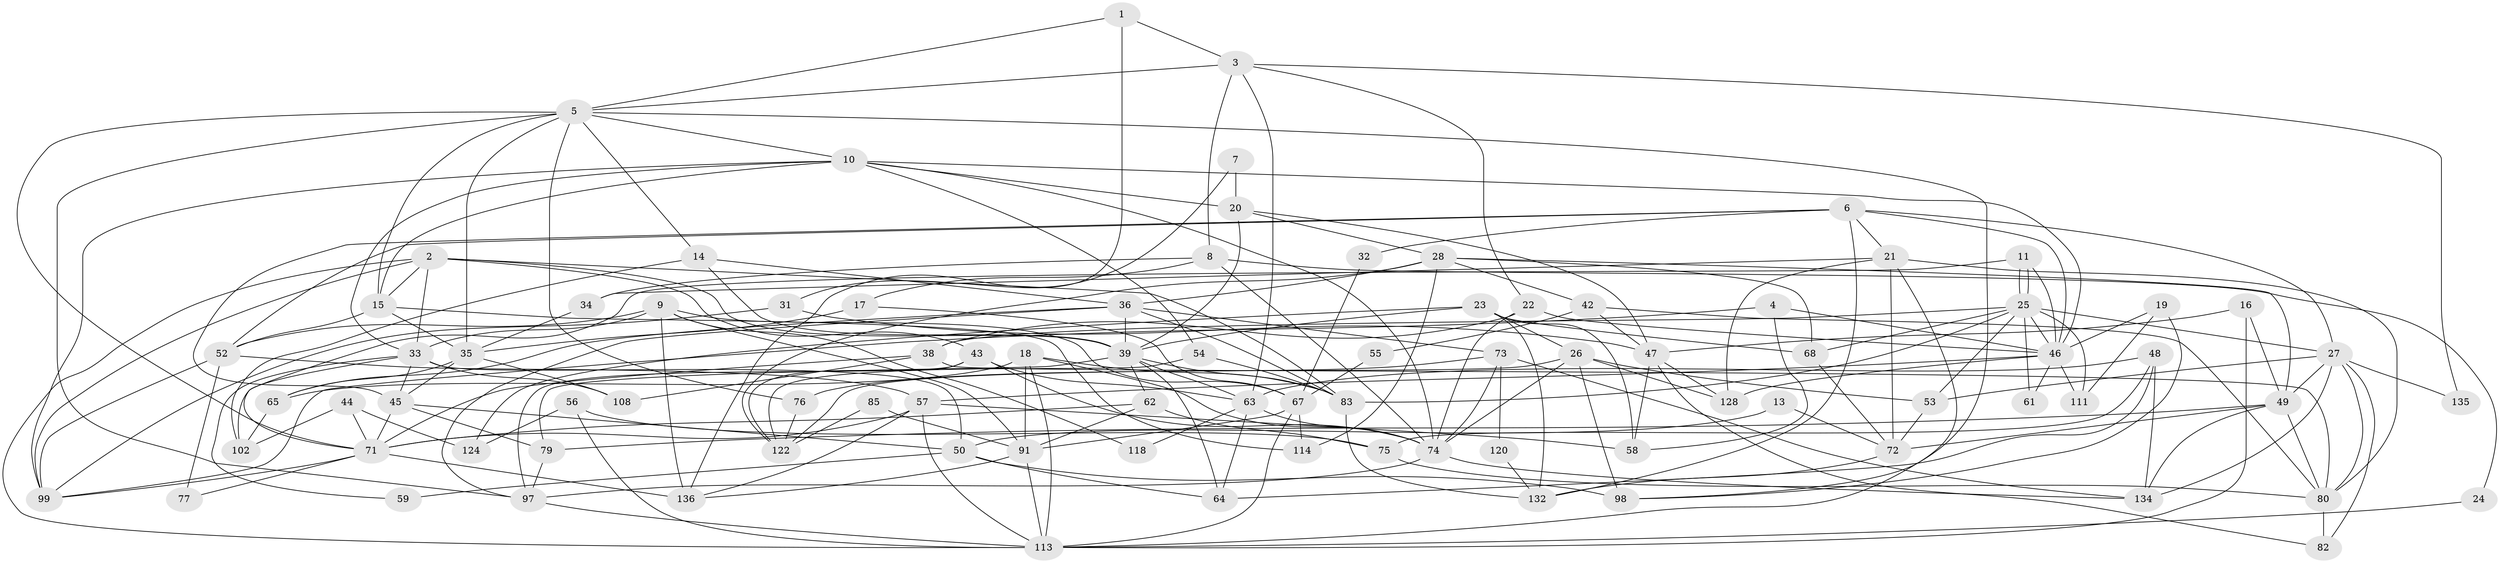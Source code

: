 // Generated by graph-tools (version 1.1) at 2025/52/02/27/25 19:52:01]
// undirected, 89 vertices, 222 edges
graph export_dot {
graph [start="1"]
  node [color=gray90,style=filled];
  1;
  2 [super="+30"];
  3 [super="+41"];
  4;
  5 [super="+12"];
  6 [super="+69"];
  7;
  8 [super="+109"];
  9 [super="+112"];
  10 [super="+86"];
  11;
  13;
  14;
  15;
  16;
  17;
  18 [super="+37"];
  19 [super="+40"];
  20 [super="+107"];
  21 [super="+92"];
  22;
  23 [super="+117"];
  24;
  25 [super="+29"];
  26 [super="+119"];
  27 [super="+87"];
  28 [super="+103"];
  31 [super="+116"];
  32;
  33 [super="+104"];
  34;
  35 [super="+96"];
  36 [super="+51"];
  38 [super="+89"];
  39 [super="+70"];
  42 [super="+88"];
  43 [super="+94"];
  44 [super="+60"];
  45 [super="+78"];
  46 [super="+129"];
  47 [super="+95"];
  48 [super="+130"];
  49 [super="+131"];
  50 [super="+90"];
  52;
  53;
  54 [super="+126"];
  55;
  56;
  57 [super="+105"];
  58 [super="+66"];
  59;
  61;
  62;
  63;
  64 [super="+106"];
  65;
  67 [super="+133"];
  68;
  71 [super="+84"];
  72 [super="+121"];
  73;
  74 [super="+93"];
  75;
  76 [super="+101"];
  77;
  79;
  80 [super="+81"];
  82;
  83 [super="+110"];
  85;
  91 [super="+127"];
  97 [super="+100"];
  98;
  99 [super="+125"];
  102;
  108;
  111;
  113 [super="+115"];
  114;
  118;
  120;
  122 [super="+123"];
  124;
  128;
  132;
  134;
  135;
  136;
  1 -- 3;
  1 -- 31;
  1 -- 5;
  2 -- 39;
  2 -- 83;
  2 -- 99;
  2 -- 113;
  2 -- 15;
  2 -- 43;
  2 -- 33;
  3 -- 135;
  3 -- 8;
  3 -- 22;
  3 -- 63;
  3 -- 5;
  4 -- 46;
  4 -- 58;
  4 -- 99;
  5 -- 97;
  5 -- 14;
  5 -- 76;
  5 -- 98;
  5 -- 15;
  5 -- 71;
  5 -- 35;
  5 -- 10;
  6 -- 52;
  6 -- 32;
  6 -- 27;
  6 -- 132;
  6 -- 21;
  6 -- 46;
  6 -- 45;
  7 -- 136;
  7 -- 20;
  8 -- 34;
  8 -- 74;
  8 -- 17;
  8 -- 24;
  9 -- 136;
  9 -- 33;
  9 -- 67;
  9 -- 52;
  9 -- 118;
  9 -- 91;
  10 -- 20;
  10 -- 46;
  10 -- 15;
  10 -- 33;
  10 -- 99;
  10 -- 74;
  10 -- 54;
  11 -- 25;
  11 -- 25;
  11 -- 46;
  11 -- 71;
  13 -- 72;
  13 -- 50;
  14 -- 102;
  14 -- 36;
  14 -- 39;
  15 -- 35;
  15 -- 52;
  15 -- 114;
  16 -- 49;
  16 -- 113;
  16 -- 47;
  17 -- 35;
  17 -- 67;
  18 -- 74;
  18 -- 65;
  18 -- 91;
  18 -- 113;
  18 -- 83;
  19 -- 98;
  19 -- 46;
  19 -- 111;
  20 -- 47;
  20 -- 28;
  20 -- 39;
  21 -- 34;
  21 -- 113;
  21 -- 128;
  21 -- 72 [weight=2];
  21 -- 80;
  22 -- 46;
  22 -- 74;
  22 -- 38;
  23 -- 26;
  23 -- 58;
  23 -- 124;
  23 -- 132;
  23 -- 68;
  23 -- 39;
  24 -- 113;
  25 -- 83;
  25 -- 111;
  25 -- 68;
  25 -- 53;
  25 -- 27;
  25 -- 61;
  25 -- 46;
  25 -- 38;
  26 -- 53;
  26 -- 98;
  26 -- 128;
  26 -- 74;
  26 -- 122;
  27 -- 53;
  27 -- 49;
  27 -- 135;
  27 -- 82;
  27 -- 134;
  27 -- 80;
  28 -- 114;
  28 -- 42;
  28 -- 49;
  28 -- 36;
  28 -- 68;
  28 -- 122;
  31 -- 99;
  31 -- 47;
  32 -- 67;
  33 -- 108;
  33 -- 102;
  33 -- 59;
  33 -- 45;
  33 -- 50 [weight=2];
  34 -- 35;
  35 -- 108;
  35 -- 65;
  35 -- 45;
  36 -- 65;
  36 -- 39;
  36 -- 73;
  36 -- 83;
  36 -- 97;
  38 -- 71;
  38 -- 108;
  38 -- 80;
  39 -- 83;
  39 -- 62;
  39 -- 63;
  39 -- 79;
  39 -- 64;
  42 -- 55;
  42 -- 47;
  42 -- 80;
  43 -- 63;
  43 -- 122;
  43 -- 74;
  43 -- 97;
  44 -- 102;
  44 -- 71;
  44 -- 124;
  45 -- 50;
  45 -- 79;
  45 -- 71;
  46 -- 61;
  46 -- 111;
  46 -- 128;
  46 -- 57;
  47 -- 82;
  47 -- 58;
  47 -- 128;
  48 -- 134;
  48 -- 64;
  48 -- 75;
  48 -- 63;
  49 -- 72;
  49 -- 134;
  49 -- 80;
  49 -- 79;
  50 -- 64;
  50 -- 98;
  50 -- 59;
  52 -- 99;
  52 -- 57;
  52 -- 77;
  53 -- 72;
  54 -- 83;
  54 -- 122;
  55 -- 67;
  56 -- 75;
  56 -- 124;
  56 -- 113;
  57 -- 113;
  57 -- 58;
  57 -- 136;
  57 -- 71;
  62 -- 71;
  62 -- 75;
  62 -- 91;
  63 -- 64;
  63 -- 74;
  63 -- 118;
  65 -- 102;
  67 -- 114;
  67 -- 113;
  67 -- 91;
  68 -- 72;
  71 -- 136;
  71 -- 77;
  71 -- 99;
  72 -- 132;
  73 -- 74;
  73 -- 134;
  73 -- 120;
  73 -- 76;
  74 -- 134;
  74 -- 97;
  75 -- 80;
  76 -- 122;
  79 -- 97;
  80 -- 82;
  83 -- 132;
  85 -- 91;
  85 -- 122;
  91 -- 113;
  91 -- 136;
  97 -- 113;
  120 -- 132;
}
